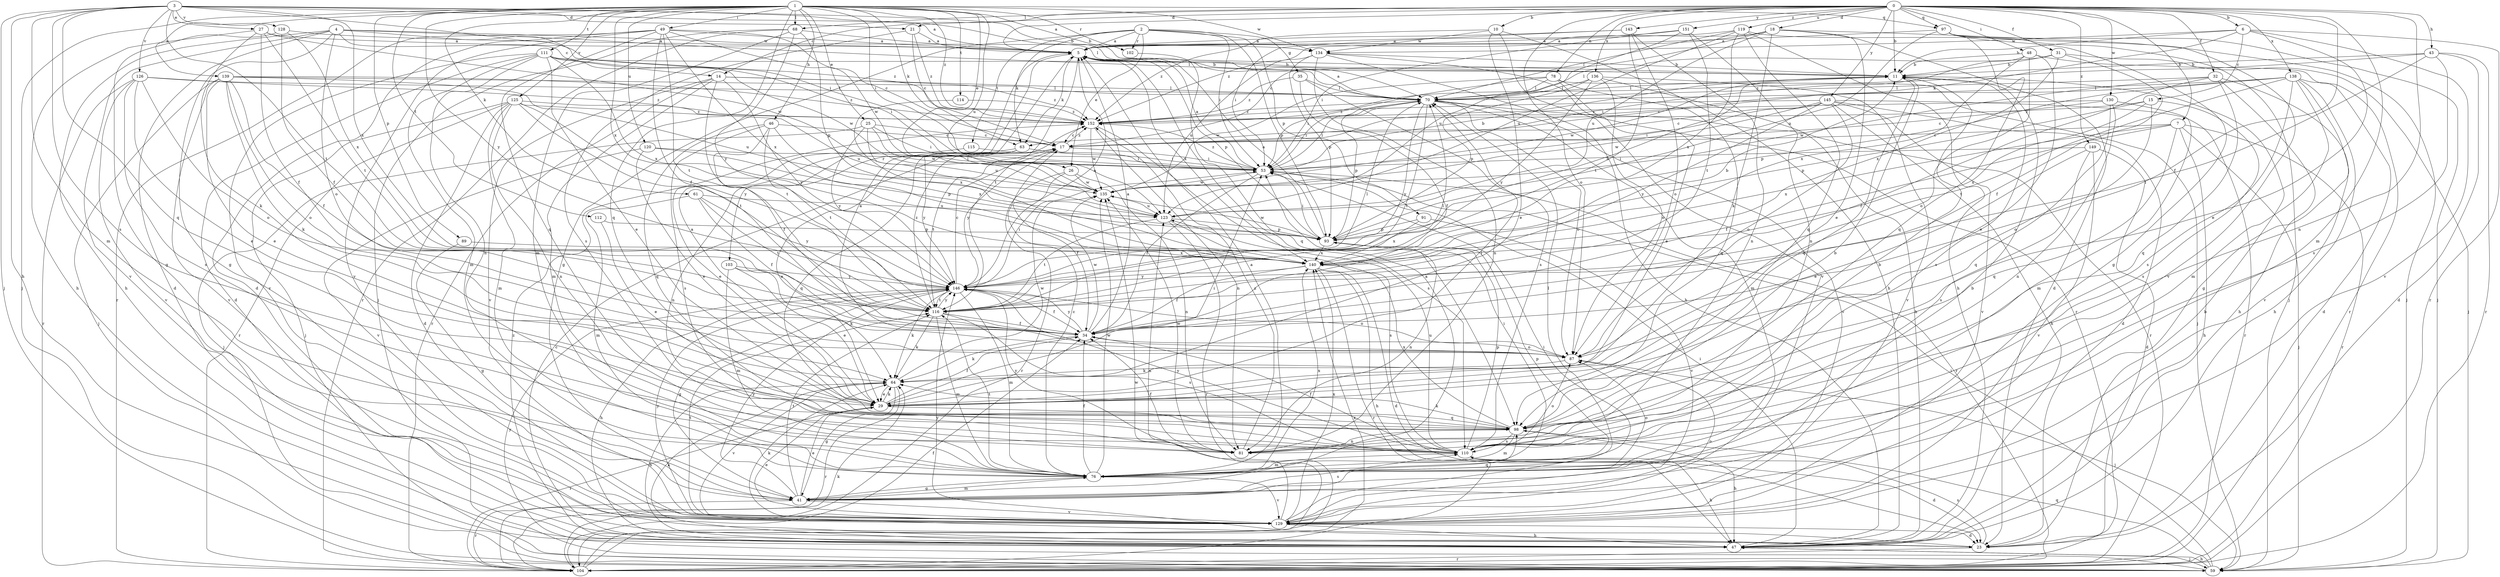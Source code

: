 strict digraph  {
0;
1;
2;
3;
4;
5;
6;
7;
10;
11;
14;
15;
17;
18;
21;
23;
25;
26;
27;
29;
31;
32;
34;
35;
41;
43;
46;
47;
48;
49;
53;
59;
61;
63;
64;
68;
70;
76;
78;
81;
87;
89;
91;
93;
97;
98;
102;
103;
104;
110;
111;
112;
114;
115;
116;
119;
120;
123;
125;
126;
128;
129;
130;
134;
135;
136;
138;
139;
140;
143;
145;
146;
149;
151;
152;
0 -> 5  [label=a];
0 -> 6  [label=b];
0 -> 7  [label=b];
0 -> 10  [label=b];
0 -> 11  [label=b];
0 -> 14  [label=c];
0 -> 18  [label=d];
0 -> 21  [label=d];
0 -> 31  [label=f];
0 -> 32  [label=f];
0 -> 34  [label=f];
0 -> 43  [label=h];
0 -> 48  [label=i];
0 -> 68  [label=l];
0 -> 76  [label=m];
0 -> 78  [label=n];
0 -> 81  [label=n];
0 -> 87  [label=o];
0 -> 97  [label=q];
0 -> 119  [label=u];
0 -> 130  [label=w];
0 -> 136  [label=x];
0 -> 138  [label=x];
0 -> 143  [label=y];
0 -> 145  [label=y];
0 -> 149  [label=z];
0 -> 151  [label=z];
1 -> 11  [label=b];
1 -> 25  [label=e];
1 -> 26  [label=e];
1 -> 46  [label=h];
1 -> 49  [label=i];
1 -> 53  [label=i];
1 -> 59  [label=j];
1 -> 61  [label=k];
1 -> 63  [label=k];
1 -> 68  [label=l];
1 -> 89  [label=p];
1 -> 97  [label=q];
1 -> 98  [label=q];
1 -> 102  [label=r];
1 -> 111  [label=t];
1 -> 112  [label=t];
1 -> 114  [label=t];
1 -> 120  [label=u];
1 -> 123  [label=u];
1 -> 125  [label=v];
1 -> 134  [label=w];
1 -> 139  [label=x];
1 -> 140  [label=x];
1 -> 146  [label=y];
1 -> 152  [label=z];
2 -> 5  [label=a];
2 -> 26  [label=e];
2 -> 35  [label=g];
2 -> 41  [label=g];
2 -> 53  [label=i];
2 -> 63  [label=k];
2 -> 91  [label=p];
2 -> 93  [label=p];
2 -> 102  [label=r];
2 -> 115  [label=t];
3 -> 5  [label=a];
3 -> 11  [label=b];
3 -> 21  [label=d];
3 -> 27  [label=e];
3 -> 47  [label=h];
3 -> 53  [label=i];
3 -> 59  [label=j];
3 -> 70  [label=l];
3 -> 76  [label=m];
3 -> 98  [label=q];
3 -> 110  [label=s];
3 -> 116  [label=t];
3 -> 126  [label=v];
3 -> 128  [label=v];
3 -> 140  [label=x];
4 -> 14  [label=c];
4 -> 23  [label=d];
4 -> 41  [label=g];
4 -> 47  [label=h];
4 -> 70  [label=l];
4 -> 87  [label=o];
4 -> 129  [label=v];
4 -> 134  [label=w];
4 -> 152  [label=z];
5 -> 11  [label=b];
5 -> 63  [label=k];
5 -> 93  [label=p];
5 -> 103  [label=r];
5 -> 116  [label=t];
5 -> 140  [label=x];
6 -> 11  [label=b];
6 -> 15  [label=c];
6 -> 29  [label=e];
6 -> 63  [label=k];
6 -> 104  [label=r];
6 -> 129  [label=v];
6 -> 134  [label=w];
7 -> 17  [label=c];
7 -> 34  [label=f];
7 -> 47  [label=h];
7 -> 59  [label=j];
7 -> 98  [label=q];
7 -> 104  [label=r];
7 -> 140  [label=x];
10 -> 29  [label=e];
10 -> 47  [label=h];
10 -> 129  [label=v];
10 -> 134  [label=w];
10 -> 152  [label=z];
11 -> 70  [label=l];
11 -> 98  [label=q];
11 -> 110  [label=s];
11 -> 135  [label=w];
14 -> 70  [label=l];
14 -> 76  [label=m];
14 -> 104  [label=r];
14 -> 116  [label=t];
14 -> 129  [label=v];
14 -> 146  [label=y];
14 -> 152  [label=z];
15 -> 87  [label=o];
15 -> 93  [label=p];
15 -> 110  [label=s];
15 -> 140  [label=x];
15 -> 152  [label=z];
17 -> 53  [label=i];
17 -> 116  [label=t];
17 -> 146  [label=y];
17 -> 152  [label=z];
18 -> 5  [label=a];
18 -> 17  [label=c];
18 -> 23  [label=d];
18 -> 29  [label=e];
18 -> 59  [label=j];
18 -> 64  [label=k];
18 -> 123  [label=u];
18 -> 152  [label=z];
21 -> 5  [label=a];
21 -> 17  [label=c];
21 -> 110  [label=s];
21 -> 152  [label=z];
23 -> 11  [label=b];
23 -> 104  [label=r];
23 -> 110  [label=s];
23 -> 146  [label=y];
25 -> 17  [label=c];
25 -> 53  [label=i];
25 -> 59  [label=j];
25 -> 123  [label=u];
25 -> 135  [label=w];
25 -> 146  [label=y];
26 -> 34  [label=f];
26 -> 81  [label=n];
26 -> 104  [label=r];
26 -> 135  [label=w];
27 -> 5  [label=a];
27 -> 34  [label=f];
27 -> 47  [label=h];
27 -> 64  [label=k];
27 -> 116  [label=t];
27 -> 135  [label=w];
29 -> 5  [label=a];
29 -> 34  [label=f];
29 -> 53  [label=i];
29 -> 64  [label=k];
29 -> 70  [label=l];
29 -> 98  [label=q];
29 -> 104  [label=r];
31 -> 11  [label=b];
31 -> 34  [label=f];
31 -> 59  [label=j];
31 -> 70  [label=l];
31 -> 140  [label=x];
32 -> 34  [label=f];
32 -> 47  [label=h];
32 -> 70  [label=l];
32 -> 98  [label=q];
32 -> 129  [label=v];
32 -> 135  [label=w];
34 -> 5  [label=a];
34 -> 64  [label=k];
34 -> 87  [label=o];
34 -> 135  [label=w];
34 -> 146  [label=y];
35 -> 34  [label=f];
35 -> 70  [label=l];
35 -> 110  [label=s];
35 -> 152  [label=z];
41 -> 5  [label=a];
41 -> 11  [label=b];
41 -> 29  [label=e];
41 -> 76  [label=m];
41 -> 98  [label=q];
41 -> 104  [label=r];
41 -> 110  [label=s];
41 -> 116  [label=t];
41 -> 129  [label=v];
41 -> 146  [label=y];
43 -> 11  [label=b];
43 -> 23  [label=d];
43 -> 104  [label=r];
43 -> 110  [label=s];
43 -> 116  [label=t];
43 -> 152  [label=z];
46 -> 17  [label=c];
46 -> 34  [label=f];
46 -> 98  [label=q];
46 -> 110  [label=s];
46 -> 116  [label=t];
46 -> 140  [label=x];
47 -> 17  [label=c];
47 -> 53  [label=i];
47 -> 59  [label=j];
47 -> 64  [label=k];
47 -> 152  [label=z];
48 -> 11  [label=b];
48 -> 29  [label=e];
48 -> 53  [label=i];
48 -> 87  [label=o];
48 -> 104  [label=r];
48 -> 140  [label=x];
49 -> 5  [label=a];
49 -> 17  [label=c];
49 -> 23  [label=d];
49 -> 34  [label=f];
49 -> 98  [label=q];
49 -> 104  [label=r];
49 -> 116  [label=t];
49 -> 129  [label=v];
49 -> 135  [label=w];
49 -> 140  [label=x];
53 -> 5  [label=a];
53 -> 11  [label=b];
53 -> 34  [label=f];
53 -> 70  [label=l];
53 -> 104  [label=r];
53 -> 135  [label=w];
53 -> 152  [label=z];
59 -> 47  [label=h];
59 -> 53  [label=i];
59 -> 98  [label=q];
59 -> 146  [label=y];
61 -> 34  [label=f];
61 -> 76  [label=m];
61 -> 116  [label=t];
61 -> 123  [label=u];
61 -> 146  [label=y];
63 -> 29  [label=e];
63 -> 53  [label=i];
63 -> 81  [label=n];
63 -> 98  [label=q];
63 -> 146  [label=y];
64 -> 29  [label=e];
64 -> 41  [label=g];
64 -> 47  [label=h];
64 -> 104  [label=r];
64 -> 129  [label=v];
64 -> 135  [label=w];
68 -> 5  [label=a];
68 -> 59  [label=j];
68 -> 76  [label=m];
68 -> 93  [label=p];
68 -> 104  [label=r];
68 -> 146  [label=y];
70 -> 5  [label=a];
70 -> 53  [label=i];
70 -> 76  [label=m];
70 -> 87  [label=o];
70 -> 93  [label=p];
70 -> 104  [label=r];
70 -> 116  [label=t];
70 -> 129  [label=v];
70 -> 146  [label=y];
70 -> 152  [label=z];
76 -> 5  [label=a];
76 -> 17  [label=c];
76 -> 34  [label=f];
76 -> 41  [label=g];
76 -> 53  [label=i];
76 -> 70  [label=l];
76 -> 87  [label=o];
76 -> 93  [label=p];
76 -> 116  [label=t];
76 -> 129  [label=v];
76 -> 135  [label=w];
76 -> 140  [label=x];
78 -> 29  [label=e];
78 -> 53  [label=i];
78 -> 59  [label=j];
78 -> 70  [label=l];
78 -> 98  [label=q];
78 -> 135  [label=w];
81 -> 34  [label=f];
81 -> 135  [label=w];
81 -> 146  [label=y];
81 -> 152  [label=z];
87 -> 5  [label=a];
87 -> 59  [label=j];
87 -> 64  [label=k];
89 -> 41  [label=g];
89 -> 140  [label=x];
91 -> 93  [label=p];
91 -> 129  [label=v];
91 -> 140  [label=x];
93 -> 5  [label=a];
93 -> 11  [label=b];
93 -> 53  [label=i];
93 -> 81  [label=n];
93 -> 135  [label=w];
93 -> 140  [label=x];
97 -> 5  [label=a];
97 -> 41  [label=g];
97 -> 59  [label=j];
97 -> 98  [label=q];
97 -> 123  [label=u];
97 -> 129  [label=v];
98 -> 11  [label=b];
98 -> 47  [label=h];
98 -> 64  [label=k];
98 -> 76  [label=m];
98 -> 81  [label=n];
98 -> 110  [label=s];
98 -> 140  [label=x];
102 -> 98  [label=q];
103 -> 29  [label=e];
103 -> 64  [label=k];
103 -> 76  [label=m];
103 -> 146  [label=y];
104 -> 34  [label=f];
104 -> 64  [label=k];
104 -> 135  [label=w];
104 -> 140  [label=x];
110 -> 11  [label=b];
110 -> 23  [label=d];
110 -> 34  [label=f];
110 -> 47  [label=h];
110 -> 76  [label=m];
110 -> 87  [label=o];
110 -> 93  [label=p];
110 -> 123  [label=u];
110 -> 146  [label=y];
111 -> 11  [label=b];
111 -> 23  [label=d];
111 -> 29  [label=e];
111 -> 53  [label=i];
111 -> 76  [label=m];
111 -> 81  [label=n];
111 -> 129  [label=v];
111 -> 135  [label=w];
111 -> 140  [label=x];
112 -> 29  [label=e];
112 -> 93  [label=p];
114 -> 140  [label=x];
114 -> 152  [label=z];
115 -> 29  [label=e];
115 -> 53  [label=i];
116 -> 34  [label=f];
116 -> 64  [label=k];
116 -> 70  [label=l];
116 -> 76  [label=m];
116 -> 110  [label=s];
116 -> 146  [label=y];
116 -> 152  [label=z];
119 -> 5  [label=a];
119 -> 47  [label=h];
119 -> 59  [label=j];
119 -> 70  [label=l];
119 -> 98  [label=q];
119 -> 123  [label=u];
119 -> 140  [label=x];
120 -> 29  [label=e];
120 -> 53  [label=i];
120 -> 93  [label=p];
120 -> 129  [label=v];
123 -> 93  [label=p];
123 -> 104  [label=r];
123 -> 110  [label=s];
123 -> 116  [label=t];
125 -> 23  [label=d];
125 -> 59  [label=j];
125 -> 76  [label=m];
125 -> 81  [label=n];
125 -> 104  [label=r];
125 -> 116  [label=t];
125 -> 123  [label=u];
125 -> 146  [label=y];
125 -> 152  [label=z];
126 -> 29  [label=e];
126 -> 70  [label=l];
126 -> 87  [label=o];
126 -> 104  [label=r];
126 -> 110  [label=s];
126 -> 129  [label=v];
126 -> 152  [label=z];
128 -> 5  [label=a];
128 -> 34  [label=f];
128 -> 41  [label=g];
128 -> 140  [label=x];
129 -> 23  [label=d];
129 -> 29  [label=e];
129 -> 47  [label=h];
129 -> 53  [label=i];
129 -> 64  [label=k];
129 -> 87  [label=o];
129 -> 116  [label=t];
129 -> 123  [label=u];
129 -> 140  [label=x];
129 -> 146  [label=y];
130 -> 17  [label=c];
130 -> 76  [label=m];
130 -> 81  [label=n];
130 -> 98  [label=q];
130 -> 152  [label=z];
134 -> 11  [label=b];
134 -> 47  [label=h];
134 -> 81  [label=n];
134 -> 93  [label=p];
134 -> 104  [label=r];
134 -> 123  [label=u];
135 -> 123  [label=u];
136 -> 47  [label=h];
136 -> 70  [label=l];
136 -> 87  [label=o];
136 -> 93  [label=p];
136 -> 129  [label=v];
136 -> 146  [label=y];
138 -> 17  [label=c];
138 -> 23  [label=d];
138 -> 41  [label=g];
138 -> 47  [label=h];
138 -> 70  [label=l];
138 -> 76  [label=m];
138 -> 93  [label=p];
138 -> 110  [label=s];
138 -> 116  [label=t];
139 -> 29  [label=e];
139 -> 34  [label=f];
139 -> 59  [label=j];
139 -> 64  [label=k];
139 -> 70  [label=l];
139 -> 87  [label=o];
139 -> 123  [label=u];
139 -> 129  [label=v];
139 -> 152  [label=z];
140 -> 11  [label=b];
140 -> 23  [label=d];
140 -> 34  [label=f];
140 -> 47  [label=h];
140 -> 104  [label=r];
140 -> 146  [label=y];
143 -> 5  [label=a];
143 -> 53  [label=i];
143 -> 81  [label=n];
143 -> 87  [label=o];
143 -> 116  [label=t];
145 -> 17  [label=c];
145 -> 23  [label=d];
145 -> 47  [label=h];
145 -> 53  [label=i];
145 -> 87  [label=o];
145 -> 104  [label=r];
145 -> 129  [label=v];
145 -> 135  [label=w];
145 -> 146  [label=y];
145 -> 152  [label=z];
146 -> 5  [label=a];
146 -> 17  [label=c];
146 -> 34  [label=f];
146 -> 41  [label=g];
146 -> 47  [label=h];
146 -> 53  [label=i];
146 -> 64  [label=k];
146 -> 70  [label=l];
146 -> 76  [label=m];
146 -> 87  [label=o];
146 -> 116  [label=t];
149 -> 23  [label=d];
149 -> 29  [label=e];
149 -> 53  [label=i];
149 -> 110  [label=s];
149 -> 129  [label=v];
151 -> 5  [label=a];
151 -> 53  [label=i];
151 -> 81  [label=n];
151 -> 116  [label=t];
151 -> 123  [label=u];
152 -> 17  [label=c];
152 -> 81  [label=n];
152 -> 110  [label=s];
152 -> 135  [label=w];
}
